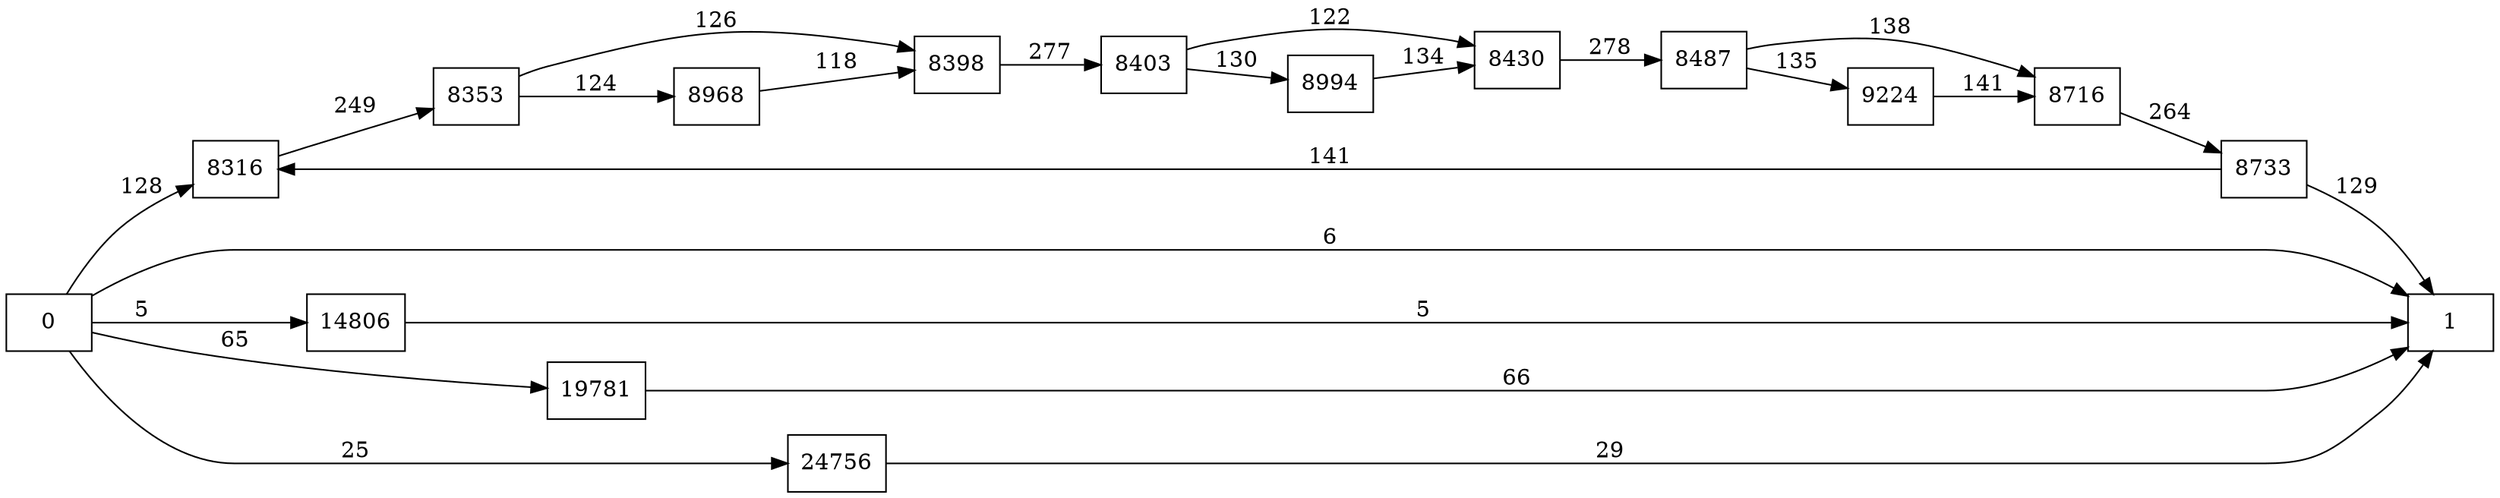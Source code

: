 digraph {
	graph [rankdir=LR]
	node [shape=rectangle]
	8316 -> 8353 [label=249]
	8353 -> 8398 [label=126]
	8353 -> 8968 [label=124]
	8398 -> 8403 [label=277]
	8403 -> 8430 [label=122]
	8403 -> 8994 [label=130]
	8430 -> 8487 [label=278]
	8487 -> 8716 [label=138]
	8487 -> 9224 [label=135]
	8716 -> 8733 [label=264]
	8733 -> 8316 [label=141]
	8733 -> 1 [label=129]
	8968 -> 8398 [label=118]
	8994 -> 8430 [label=134]
	9224 -> 8716 [label=141]
	14806 -> 1 [label=5]
	19781 -> 1 [label=66]
	24756 -> 1 [label=29]
	0 -> 1 [label=6]
	0 -> 8316 [label=128]
	0 -> 14806 [label=5]
	0 -> 19781 [label=65]
	0 -> 24756 [label=25]
}
